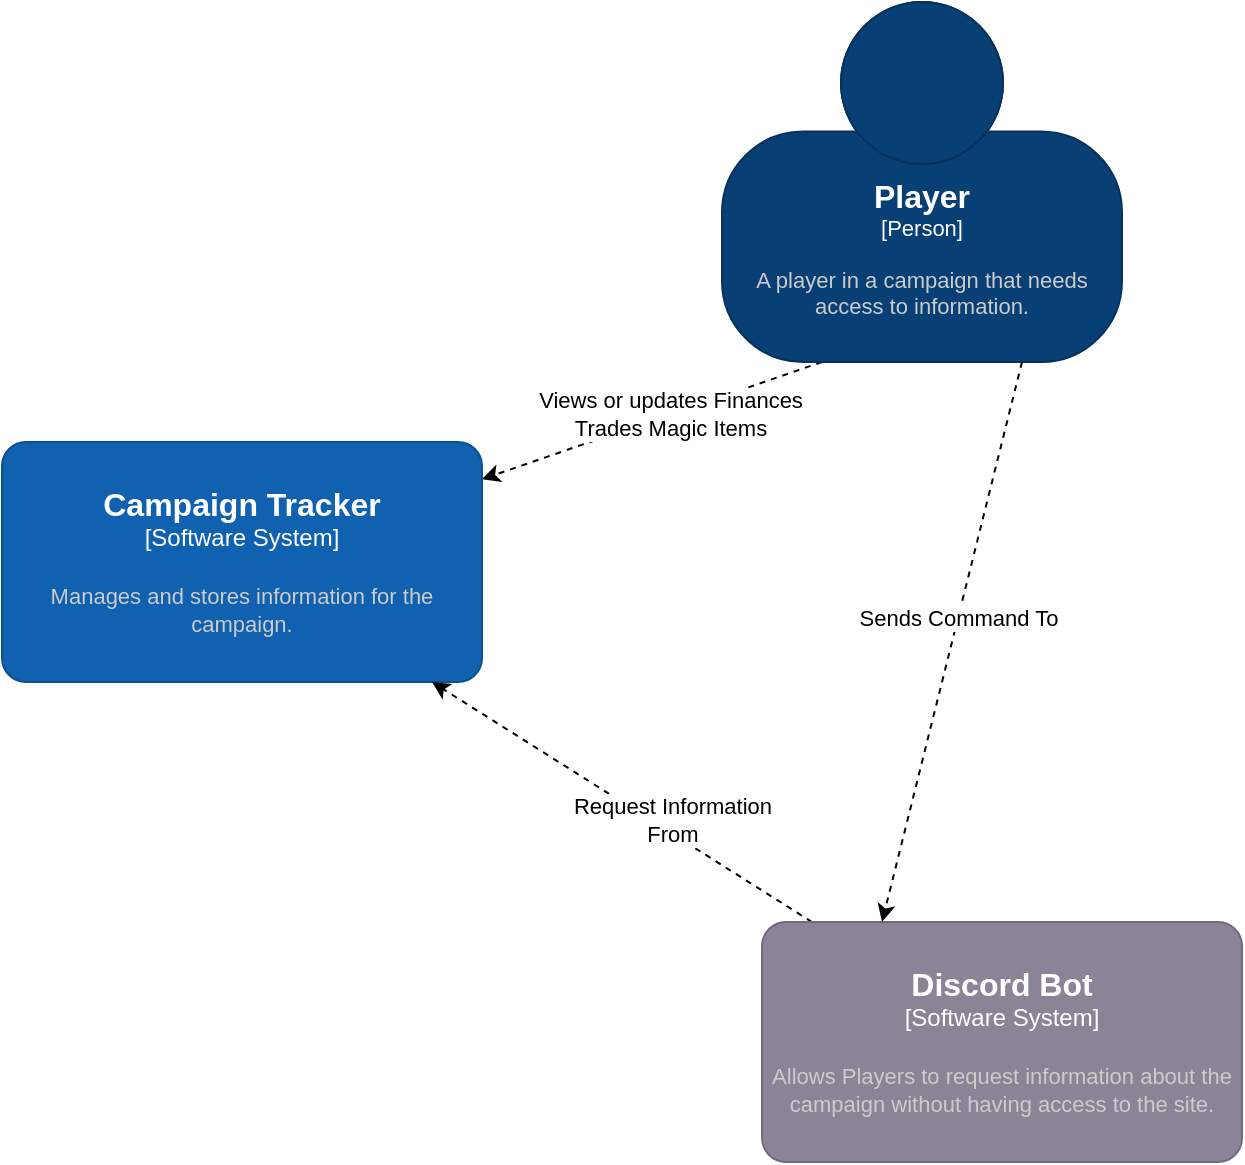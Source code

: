 <mxfile version="24.8.3">
  <diagram name="Page-1" id="0yfuxt6OHuqBoyft1UoO">
    <mxGraphModel dx="2074" dy="1104" grid="1" gridSize="10" guides="1" tooltips="1" connect="1" arrows="1" fold="1" page="1" pageScale="1" pageWidth="850" pageHeight="1100" math="0" shadow="0">
      <root>
        <mxCell id="0" />
        <mxCell id="1" parent="0" />
        <mxCell id="f_99bIKKR3FF1vnU0Z8s-7" style="rounded=0;orthogonalLoop=1;jettySize=auto;html=1;exitX=0.25;exitY=1;exitDx=0;exitDy=0;exitPerimeter=0;dashed=1;" edge="1" parent="1" source="f_99bIKKR3FF1vnU0Z8s-1" target="f_99bIKKR3FF1vnU0Z8s-2">
          <mxGeometry relative="1" as="geometry" />
        </mxCell>
        <mxCell id="f_99bIKKR3FF1vnU0Z8s-10" value="Views or updates Finances&lt;br&gt;Trades Magic Items" style="edgeLabel;html=1;align=center;verticalAlign=middle;resizable=0;points=[];" vertex="1" connectable="0" parent="f_99bIKKR3FF1vnU0Z8s-7">
          <mxGeometry x="-0.107" y="-1" relative="1" as="geometry">
            <mxPoint as="offset" />
          </mxGeometry>
        </mxCell>
        <object placeholders="1" c4Name="Player" c4Type="Person" c4Description="A player in a campaign that needs access to information." label="&lt;font style=&quot;font-size: 16px&quot;&gt;&lt;b&gt;%c4Name%&lt;/b&gt;&lt;/font&gt;&lt;div&gt;[%c4Type%]&lt;/div&gt;&lt;br&gt;&lt;div&gt;&lt;font style=&quot;font-size: 11px&quot;&gt;&lt;font color=&quot;#cccccc&quot;&gt;%c4Description%&lt;/font&gt;&lt;/div&gt;" id="f_99bIKKR3FF1vnU0Z8s-1">
          <mxCell style="html=1;fontSize=11;dashed=0;whiteSpace=wrap;fillColor=#083F75;strokeColor=#06315C;fontColor=#ffffff;shape=mxgraph.c4.person2;align=center;metaEdit=1;points=[[0.5,0,0],[1,0.5,0],[1,0.75,0],[0.75,1,0],[0.5,1,0],[0.25,1,0],[0,0.75,0],[0,0.5,0]];resizable=0;direction=east;" vertex="1" parent="1">
            <mxGeometry x="460" y="120" width="200" height="180" as="geometry" />
          </mxCell>
        </object>
        <object placeholders="1" c4Name="Campaign Tracker" c4Type="Software System" c4Description="Manages and stores information for the campaign." label="&lt;font style=&quot;font-size: 16px&quot;&gt;&lt;b&gt;%c4Name%&lt;/b&gt;&lt;/font&gt;&lt;div&gt;[%c4Type%]&lt;/div&gt;&lt;br&gt;&lt;div&gt;&lt;font style=&quot;font-size: 11px&quot;&gt;&lt;font color=&quot;#cccccc&quot;&gt;%c4Description%&lt;/font&gt;&lt;/div&gt;" id="f_99bIKKR3FF1vnU0Z8s-2">
          <mxCell style="rounded=1;whiteSpace=wrap;html=1;labelBackgroundColor=none;fillColor=#1061B0;fontColor=#ffffff;align=center;arcSize=10;strokeColor=#0D5091;metaEdit=1;resizable=0;points=[[0.25,0,0],[0.5,0,0],[0.75,0,0],[1,0.25,0],[1,0.5,0],[1,0.75,0],[0.75,1,0],[0.5,1,0],[0.25,1,0],[0,0.75,0],[0,0.5,0],[0,0.25,0]];" vertex="1" parent="1">
            <mxGeometry x="100" y="340" width="240" height="120" as="geometry" />
          </mxCell>
        </object>
        <mxCell id="f_99bIKKR3FF1vnU0Z8s-5" style="rounded=0;orthogonalLoop=1;jettySize=auto;html=1;dashed=1;" edge="1" parent="1" source="f_99bIKKR3FF1vnU0Z8s-4" target="f_99bIKKR3FF1vnU0Z8s-2">
          <mxGeometry relative="1" as="geometry" />
        </mxCell>
        <mxCell id="f_99bIKKR3FF1vnU0Z8s-6" value="Request Information&lt;br&gt;From" style="edgeLabel;html=1;align=center;verticalAlign=middle;resizable=0;points=[];" vertex="1" connectable="0" parent="f_99bIKKR3FF1vnU0Z8s-5">
          <mxGeometry x="-0.169" y="-2" relative="1" as="geometry">
            <mxPoint x="8" as="offset" />
          </mxGeometry>
        </mxCell>
        <object placeholders="1" c4Name="Discord Bot" c4Type="Software System" c4Description="Allows Players to request information about the campaign without having access to the site." label="&lt;font style=&quot;font-size: 16px&quot;&gt;&lt;b&gt;%c4Name%&lt;/b&gt;&lt;/font&gt;&lt;div&gt;[%c4Type%]&lt;/div&gt;&lt;br&gt;&lt;div&gt;&lt;font style=&quot;font-size: 11px&quot;&gt;&lt;font color=&quot;#cccccc&quot;&gt;%c4Description%&lt;/font&gt;&lt;/div&gt;" id="f_99bIKKR3FF1vnU0Z8s-4">
          <mxCell style="rounded=1;whiteSpace=wrap;html=1;labelBackgroundColor=none;fillColor=#8C8496;fontColor=#ffffff;align=center;arcSize=10;strokeColor=#736782;metaEdit=1;resizable=0;points=[[0.25,0,0],[0.5,0,0],[0.75,0,0],[1,0.25,0],[1,0.5,0],[1,0.75,0],[0.75,1,0],[0.5,1,0],[0.25,1,0],[0,0.75,0],[0,0.5,0],[0,0.25,0]];" vertex="1" parent="1">
            <mxGeometry x="480" y="580" width="240" height="120" as="geometry" />
          </mxCell>
        </object>
        <mxCell id="f_99bIKKR3FF1vnU0Z8s-8" style="rounded=0;orthogonalLoop=1;jettySize=auto;html=1;exitX=0.75;exitY=1;exitDx=0;exitDy=0;exitPerimeter=0;entryX=0.25;entryY=0;entryDx=0;entryDy=0;entryPerimeter=0;dashed=1;" edge="1" parent="1" source="f_99bIKKR3FF1vnU0Z8s-1" target="f_99bIKKR3FF1vnU0Z8s-4">
          <mxGeometry relative="1" as="geometry" />
        </mxCell>
        <mxCell id="f_99bIKKR3FF1vnU0Z8s-9" value="Sends Command To" style="edgeLabel;html=1;align=center;verticalAlign=middle;resizable=0;points=[];" vertex="1" connectable="0" parent="f_99bIKKR3FF1vnU0Z8s-8">
          <mxGeometry x="-0.086" relative="1" as="geometry">
            <mxPoint as="offset" />
          </mxGeometry>
        </mxCell>
      </root>
    </mxGraphModel>
  </diagram>
</mxfile>
